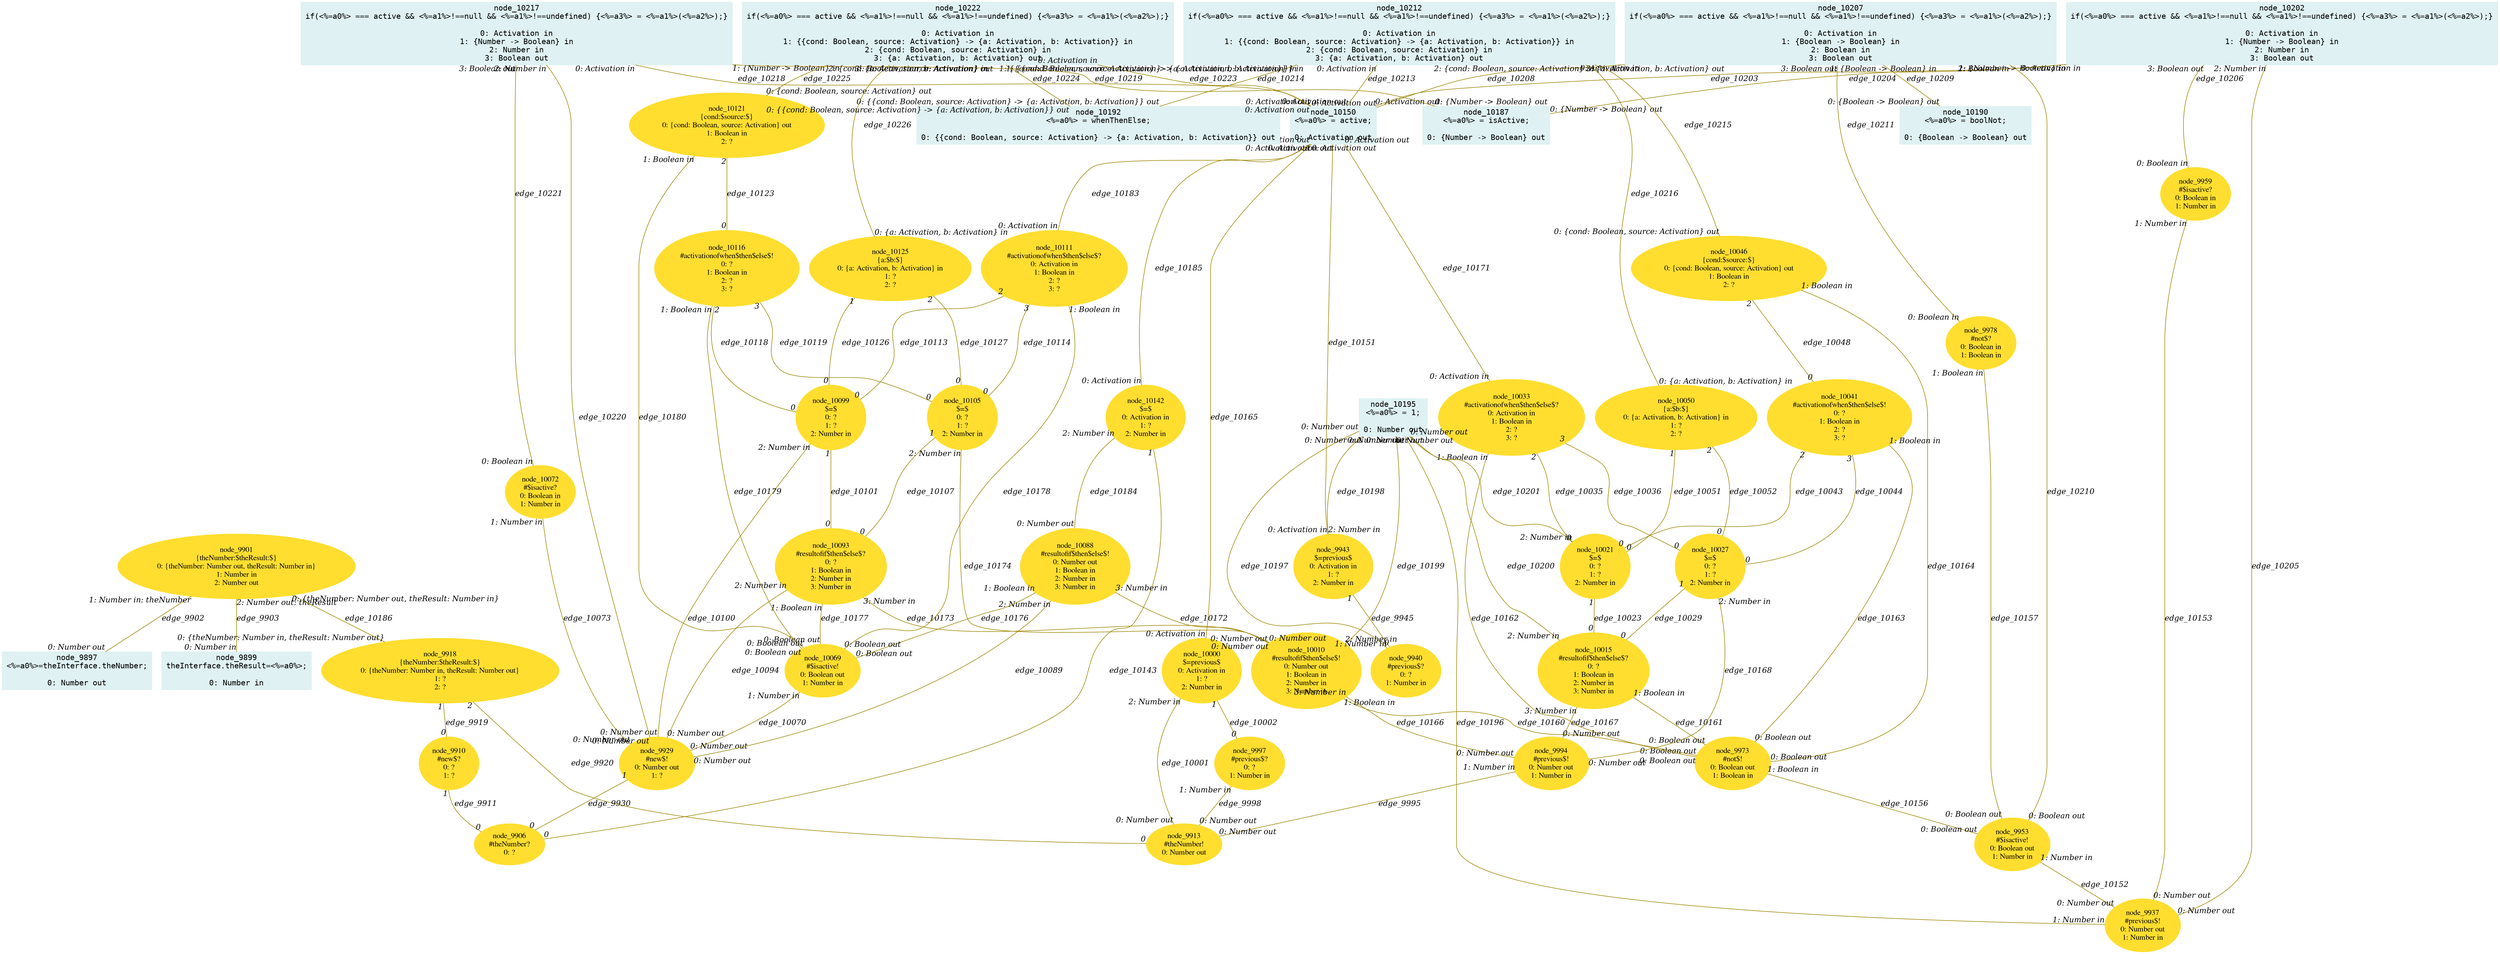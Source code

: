 digraph g{node_9897 [shape="box", style="filled", color="#dff1f2", fontname="Courier", label="node_9897
<%=a0%>=theInterface.theNumber;

0: Number out" ]
node_9899 [shape="box", style="filled", color="#dff1f2", fontname="Courier", label="node_9899
theInterface.theResult=<%=a0%>;

0: Number in" ]
node_9901 [shape="ellipse", style="filled", color="#ffde2f", fontname="Times", label="node_9901
{theNumber:$theResult:$}
0: {theNumber: Number out, theResult: Number in}
1: Number in
2: Number out" ]
node_9906 [shape="ellipse", style="filled", color="#ffde2f", fontname="Times", label="node_9906
#theNumber?
0: ?" ]
node_9910 [shape="ellipse", style="filled", color="#ffde2f", fontname="Times", label="node_9910
#new$?
0: ?
1: ?" ]
node_9913 [shape="ellipse", style="filled", color="#ffde2f", fontname="Times", label="node_9913
#theNumber!
0: Number out" ]
node_9918 [shape="ellipse", style="filled", color="#ffde2f", fontname="Times", label="node_9918
{theNumber:$theResult:$}
0: {theNumber: Number in, theResult: Number out}
1: ?
2: ?" ]
node_9929 [shape="ellipse", style="filled", color="#ffde2f", fontname="Times", label="node_9929
#new$!
0: Number out
1: ?" ]
node_9937 [shape="ellipse", style="filled", color="#ffde2f", fontname="Times", label="node_9937
#previous$!
0: Number out
1: Number in" ]
node_9940 [shape="ellipse", style="filled", color="#ffde2f", fontname="Times", label="node_9940
#previous$?
0: ?
1: Number in" ]
node_9943 [shape="ellipse", style="filled", color="#ffde2f", fontname="Times", label="node_9943
$=previous$
0: Activation in
1: ?
2: Number in" ]
node_9953 [shape="ellipse", style="filled", color="#ffde2f", fontname="Times", label="node_9953
#$isactive!
0: Boolean out
1: Number in" ]
node_9959 [shape="ellipse", style="filled", color="#ffde2f", fontname="Times", label="node_9959
#$isactive?
0: Boolean in
1: Number in" ]
node_9973 [shape="ellipse", style="filled", color="#ffde2f", fontname="Times", label="node_9973
#not$!
0: Boolean out
1: Boolean in" ]
node_9978 [shape="ellipse", style="filled", color="#ffde2f", fontname="Times", label="node_9978
#not$?
0: Boolean in
1: Boolean in" ]
node_9994 [shape="ellipse", style="filled", color="#ffde2f", fontname="Times", label="node_9994
#previous$!
0: Number out
1: Number in" ]
node_9997 [shape="ellipse", style="filled", color="#ffde2f", fontname="Times", label="node_9997
#previous$?
0: ?
1: Number in" ]
node_10000 [shape="ellipse", style="filled", color="#ffde2f", fontname="Times", label="node_10000
$=previous$
0: Activation in
1: ?
2: Number in" ]
node_10010 [shape="ellipse", style="filled", color="#ffde2f", fontname="Times", label="node_10010
#resultofif$then$else$!
0: Number out
1: Boolean in
2: Number in
3: Number in" ]
node_10015 [shape="ellipse", style="filled", color="#ffde2f", fontname="Times", label="node_10015
#resultofif$then$else$?
0: ?
1: Boolean in
2: Number in
3: Number in" ]
node_10021 [shape="ellipse", style="filled", color="#ffde2f", fontname="Times", label="node_10021
$=$
0: ?
1: ?
2: Number in" ]
node_10027 [shape="ellipse", style="filled", color="#ffde2f", fontname="Times", label="node_10027
$=$
0: ?
1: ?
2: Number in" ]
node_10033 [shape="ellipse", style="filled", color="#ffde2f", fontname="Times", label="node_10033
#activationofwhen$then$else$?
0: Activation in
1: Boolean in
2: ?
3: ?" ]
node_10041 [shape="ellipse", style="filled", color="#ffde2f", fontname="Times", label="node_10041
#activationofwhen$then$else$!
0: ?
1: Boolean in
2: ?
3: ?" ]
node_10046 [shape="ellipse", style="filled", color="#ffde2f", fontname="Times", label="node_10046
{cond:$source:$}
0: {cond: Boolean, source: Activation} out
1: Boolean in
2: ?" ]
node_10050 [shape="ellipse", style="filled", color="#ffde2f", fontname="Times", label="node_10050
{a:$b:$}
0: {a: Activation, b: Activation} in
1: ?
2: ?" ]
node_10069 [shape="ellipse", style="filled", color="#ffde2f", fontname="Times", label="node_10069
#$isactive!
0: Boolean out
1: Number in" ]
node_10072 [shape="ellipse", style="filled", color="#ffde2f", fontname="Times", label="node_10072
#$isactive?
0: Boolean in
1: Number in" ]
node_10088 [shape="ellipse", style="filled", color="#ffde2f", fontname="Times", label="node_10088
#resultofif$then$else$!
0: Number out
1: Boolean in
2: Number in
3: Number in" ]
node_10093 [shape="ellipse", style="filled", color="#ffde2f", fontname="Times", label="node_10093
#resultofif$then$else$?
0: ?
1: Boolean in
2: Number in
3: Number in" ]
node_10099 [shape="ellipse", style="filled", color="#ffde2f", fontname="Times", label="node_10099
$=$
0: ?
1: ?
2: Number in" ]
node_10105 [shape="ellipse", style="filled", color="#ffde2f", fontname="Times", label="node_10105
$=$
0: ?
1: ?
2: Number in" ]
node_10111 [shape="ellipse", style="filled", color="#ffde2f", fontname="Times", label="node_10111
#activationofwhen$then$else$?
0: Activation in
1: Boolean in
2: ?
3: ?" ]
node_10116 [shape="ellipse", style="filled", color="#ffde2f", fontname="Times", label="node_10116
#activationofwhen$then$else$!
0: ?
1: Boolean in
2: ?
3: ?" ]
node_10121 [shape="ellipse", style="filled", color="#ffde2f", fontname="Times", label="node_10121
{cond:$source:$}
0: {cond: Boolean, source: Activation} out
1: Boolean in
2: ?" ]
node_10125 [shape="ellipse", style="filled", color="#ffde2f", fontname="Times", label="node_10125
{a:$b:$}
0: {a: Activation, b: Activation} in
1: ?
2: ?" ]
node_10142 [shape="ellipse", style="filled", color="#ffde2f", fontname="Times", label="node_10142
$=$
0: Activation in
1: ?
2: Number in" ]
node_10150 [shape="box", style="filled", color="#dff1f2", fontname="Courier", label="node_10150
<%=a0%> = active;

0: Activation out" ]
node_10187 [shape="box", style="filled", color="#dff1f2", fontname="Courier", label="node_10187
<%=a0%> = isActive;

0: {Number -> Boolean} out" ]
node_10190 [shape="box", style="filled", color="#dff1f2", fontname="Courier", label="node_10190
<%=a0%> = boolNot;

0: {Boolean -> Boolean} out" ]
node_10192 [shape="box", style="filled", color="#dff1f2", fontname="Courier", label="node_10192
<%=a0%> = whenThenElse;

0: {{cond: Boolean, source: Activation} -> {a: Activation, b: Activation}} out" ]
node_10195 [shape="box", style="filled", color="#dff1f2", fontname="Courier", label="node_10195
<%=a0%> = 1;

0: Number out" ]
node_10202 [shape="box", style="filled", color="#dff1f2", fontname="Courier", label="node_10202
if(<%=a0%> === active && <%=a1%>!==null && <%=a1%>!==undefined) {<%=a3%> = <%=a1%>(<%=a2%>);}

0: Activation in
1: {Number -> Boolean} in
2: Number in
3: Boolean out" ]
node_10207 [shape="box", style="filled", color="#dff1f2", fontname="Courier", label="node_10207
if(<%=a0%> === active && <%=a1%>!==null && <%=a1%>!==undefined) {<%=a3%> = <%=a1%>(<%=a2%>);}

0: Activation in
1: {Boolean -> Boolean} in
2: Boolean in
3: Boolean out" ]
node_10212 [shape="box", style="filled", color="#dff1f2", fontname="Courier", label="node_10212
if(<%=a0%> === active && <%=a1%>!==null && <%=a1%>!==undefined) {<%=a3%> = <%=a1%>(<%=a2%>);}

0: Activation in
1: {{cond: Boolean, source: Activation} -> {a: Activation, b: Activation}} in
2: {cond: Boolean, source: Activation} in
3: {a: Activation, b: Activation} out" ]
node_10217 [shape="box", style="filled", color="#dff1f2", fontname="Courier", label="node_10217
if(<%=a0%> === active && <%=a1%>!==null && <%=a1%>!==undefined) {<%=a3%> = <%=a1%>(<%=a2%>);}

0: Activation in
1: {Number -> Boolean} in
2: Number in
3: Boolean out" ]
node_10222 [shape="box", style="filled", color="#dff1f2", fontname="Courier", label="node_10222
if(<%=a0%> === active && <%=a1%>!==null && <%=a1%>!==undefined) {<%=a3%> = <%=a1%>(<%=a2%>);}

0: Activation in
1: {{cond: Boolean, source: Activation} -> {a: Activation, b: Activation}} in
2: {cond: Boolean, source: Activation} in
3: {a: Activation, b: Activation} out" ]
node_9901 -> node_9897 [dir=none, arrowHead=none, fontname="Times-Italic", arrowsize=1, color="#9d8400", label="edge_9902",  headlabel="0: Number out", taillabel="1: Number in: theNumber" ]
node_9901 -> node_9899 [dir=none, arrowHead=none, fontname="Times-Italic", arrowsize=1, color="#9d8400", label="edge_9903",  headlabel="0: Number in", taillabel="2: Number out: theResult" ]
node_9910 -> node_9906 [dir=none, arrowHead=none, fontname="Times-Italic", arrowsize=1, color="#9d8400", label="edge_9911",  headlabel="0", taillabel="1" ]
node_9918 -> node_9910 [dir=none, arrowHead=none, fontname="Times-Italic", arrowsize=1, color="#9d8400", label="edge_9919",  headlabel="0", taillabel="1" ]
node_9918 -> node_9913 [dir=none, arrowHead=none, fontname="Times-Italic", arrowsize=1, color="#9d8400", label="edge_9920",  headlabel="0", taillabel="2" ]
node_9929 -> node_9906 [dir=none, arrowHead=none, fontname="Times-Italic", arrowsize=1, color="#9d8400", label="edge_9930",  headlabel="0", taillabel="1" ]
node_9943 -> node_9940 [dir=none, arrowHead=none, fontname="Times-Italic", arrowsize=1, color="#9d8400", label="edge_9945",  headlabel="0", taillabel="1" ]
node_9994 -> node_9913 [dir=none, arrowHead=none, fontname="Times-Italic", arrowsize=1, color="#9d8400", label="edge_9995",  headlabel="0: Number out", taillabel="1: Number in" ]
node_9997 -> node_9913 [dir=none, arrowHead=none, fontname="Times-Italic", arrowsize=1, color="#9d8400", label="edge_9998",  headlabel="0: Number out", taillabel="1: Number in" ]
node_10000 -> node_9913 [dir=none, arrowHead=none, fontname="Times-Italic", arrowsize=1, color="#9d8400", label="edge_10001",  headlabel="0: Number out", taillabel="2: Number in" ]
node_10000 -> node_9997 [dir=none, arrowHead=none, fontname="Times-Italic", arrowsize=1, color="#9d8400", label="edge_10002",  headlabel="0", taillabel="1" ]
node_10021 -> node_10015 [dir=none, arrowHead=none, fontname="Times-Italic", arrowsize=1, color="#9d8400", label="edge_10023",  headlabel="0", taillabel="1" ]
node_10027 -> node_10015 [dir=none, arrowHead=none, fontname="Times-Italic", arrowsize=1, color="#9d8400", label="edge_10029",  headlabel="0", taillabel="1" ]
node_10033 -> node_10021 [dir=none, arrowHead=none, fontname="Times-Italic", arrowsize=1, color="#9d8400", label="edge_10035",  headlabel="0", taillabel="2" ]
node_10033 -> node_10027 [dir=none, arrowHead=none, fontname="Times-Italic", arrowsize=1, color="#9d8400", label="edge_10036",  headlabel="0", taillabel="3" ]
node_10041 -> node_10021 [dir=none, arrowHead=none, fontname="Times-Italic", arrowsize=1, color="#9d8400", label="edge_10043",  headlabel="0", taillabel="2" ]
node_10041 -> node_10027 [dir=none, arrowHead=none, fontname="Times-Italic", arrowsize=1, color="#9d8400", label="edge_10044",  headlabel="0", taillabel="3" ]
node_10046 -> node_10041 [dir=none, arrowHead=none, fontname="Times-Italic", arrowsize=1, color="#9d8400", label="edge_10048",  headlabel="0", taillabel="2" ]
node_10050 -> node_10021 [dir=none, arrowHead=none, fontname="Times-Italic", arrowsize=1, color="#9d8400", label="edge_10051",  headlabel="0", taillabel="1" ]
node_10050 -> node_10027 [dir=none, arrowHead=none, fontname="Times-Italic", arrowsize=1, color="#9d8400", label="edge_10052",  headlabel="0", taillabel="2" ]
node_10069 -> node_9929 [dir=none, arrowHead=none, fontname="Times-Italic", arrowsize=1, color="#9d8400", label="edge_10070",  headlabel="0: Number out", taillabel="1: Number in" ]
node_10072 -> node_9929 [dir=none, arrowHead=none, fontname="Times-Italic", arrowsize=1, color="#9d8400", label="edge_10073",  headlabel="0: Number out", taillabel="1: Number in" ]
node_10088 -> node_9929 [dir=none, arrowHead=none, fontname="Times-Italic", arrowsize=1, color="#9d8400", label="edge_10089",  headlabel="0: Number out", taillabel="2: Number in" ]
node_10093 -> node_9929 [dir=none, arrowHead=none, fontname="Times-Italic", arrowsize=1, color="#9d8400", label="edge_10094",  headlabel="0: Number out", taillabel="2: Number in" ]
node_10099 -> node_9929 [dir=none, arrowHead=none, fontname="Times-Italic", arrowsize=1, color="#9d8400", label="edge_10100",  headlabel="0: Number out", taillabel="2: Number in" ]
node_10099 -> node_10093 [dir=none, arrowHead=none, fontname="Times-Italic", arrowsize=1, color="#9d8400", label="edge_10101",  headlabel="0", taillabel="1" ]
node_10105 -> node_10093 [dir=none, arrowHead=none, fontname="Times-Italic", arrowsize=1, color="#9d8400", label="edge_10107",  headlabel="0", taillabel="1" ]
node_10111 -> node_10099 [dir=none, arrowHead=none, fontname="Times-Italic", arrowsize=1, color="#9d8400", label="edge_10113",  headlabel="0", taillabel="2" ]
node_10111 -> node_10105 [dir=none, arrowHead=none, fontname="Times-Italic", arrowsize=1, color="#9d8400", label="edge_10114",  headlabel="0", taillabel="3" ]
node_10116 -> node_10099 [dir=none, arrowHead=none, fontname="Times-Italic", arrowsize=1, color="#9d8400", label="edge_10118",  headlabel="0", taillabel="2" ]
node_10116 -> node_10105 [dir=none, arrowHead=none, fontname="Times-Italic", arrowsize=1, color="#9d8400", label="edge_10119",  headlabel="0", taillabel="3" ]
node_10121 -> node_10116 [dir=none, arrowHead=none, fontname="Times-Italic", arrowsize=1, color="#9d8400", label="edge_10123",  headlabel="0", taillabel="2" ]
node_10125 -> node_10099 [dir=none, arrowHead=none, fontname="Times-Italic", arrowsize=1, color="#9d8400", label="edge_10126",  headlabel="0", taillabel="1" ]
node_10125 -> node_10105 [dir=none, arrowHead=none, fontname="Times-Italic", arrowsize=1, color="#9d8400", label="edge_10127",  headlabel="0", taillabel="2" ]
node_10142 -> node_9906 [dir=none, arrowHead=none, fontname="Times-Italic", arrowsize=1, color="#9d8400", label="edge_10143",  headlabel="0", taillabel="1" ]
node_10150 -> node_9943 [dir=none, arrowHead=none, fontname="Times-Italic", arrowsize=1, color="#9d8400", label="edge_10151",  headlabel="0: Activation in", taillabel="0: Activation out" ]
node_9953 -> node_9937 [dir=none, arrowHead=none, fontname="Times-Italic", arrowsize=1, color="#9d8400", label="edge_10152",  headlabel="0: Number out", taillabel="1: Number in" ]
node_9959 -> node_9937 [dir=none, arrowHead=none, fontname="Times-Italic", arrowsize=1, color="#9d8400", label="edge_10153",  headlabel="0: Number out", taillabel="1: Number in" ]
node_9973 -> node_9953 [dir=none, arrowHead=none, fontname="Times-Italic", arrowsize=1, color="#9d8400", label="edge_10156",  headlabel="0: Boolean out", taillabel="1: Boolean in" ]
node_9978 -> node_9953 [dir=none, arrowHead=none, fontname="Times-Italic", arrowsize=1, color="#9d8400", label="edge_10157",  headlabel="0: Boolean out", taillabel="1: Boolean in" ]
node_10010 -> node_9973 [dir=none, arrowHead=none, fontname="Times-Italic", arrowsize=1, color="#9d8400", label="edge_10160",  headlabel="0: Boolean out", taillabel="1: Boolean in" ]
node_10015 -> node_9973 [dir=none, arrowHead=none, fontname="Times-Italic", arrowsize=1, color="#9d8400", label="edge_10161",  headlabel="0: Boolean out", taillabel="1: Boolean in" ]
node_10033 -> node_9973 [dir=none, arrowHead=none, fontname="Times-Italic", arrowsize=1, color="#9d8400", label="edge_10162",  headlabel="0: Boolean out", taillabel="1: Boolean in" ]
node_10041 -> node_9973 [dir=none, arrowHead=none, fontname="Times-Italic", arrowsize=1, color="#9d8400", label="edge_10163",  headlabel="0: Boolean out", taillabel="1: Boolean in" ]
node_10046 -> node_9973 [dir=none, arrowHead=none, fontname="Times-Italic", arrowsize=1, color="#9d8400", label="edge_10164",  headlabel="0: Boolean out", taillabel="1: Boolean in" ]
node_10150 -> node_10000 [dir=none, arrowHead=none, fontname="Times-Italic", arrowsize=1, color="#9d8400", label="edge_10165",  headlabel="0: Activation in", taillabel="0: Activation out" ]
node_10010 -> node_9994 [dir=none, arrowHead=none, fontname="Times-Italic", arrowsize=1, color="#9d8400", label="edge_10166",  headlabel="0: Number out", taillabel="3: Number in" ]
node_10015 -> node_9994 [dir=none, arrowHead=none, fontname="Times-Italic", arrowsize=1, color="#9d8400", label="edge_10167",  headlabel="0: Number out", taillabel="3: Number in" ]
node_10027 -> node_9994 [dir=none, arrowHead=none, fontname="Times-Italic", arrowsize=1, color="#9d8400", label="edge_10168",  headlabel="0: Number out", taillabel="2: Number in" ]
node_10150 -> node_10033 [dir=none, arrowHead=none, fontname="Times-Italic", arrowsize=1, color="#9d8400", label="edge_10171",  headlabel="0: Activation in", taillabel="0: Activation out" ]
node_10088 -> node_10010 [dir=none, arrowHead=none, fontname="Times-Italic", arrowsize=1, color="#9d8400", label="edge_10172",  headlabel="0: Number out", taillabel="3: Number in" ]
node_10093 -> node_10010 [dir=none, arrowHead=none, fontname="Times-Italic", arrowsize=1, color="#9d8400", label="edge_10173",  headlabel="0: Number out", taillabel="3: Number in" ]
node_10105 -> node_10010 [dir=none, arrowHead=none, fontname="Times-Italic", arrowsize=1, color="#9d8400", label="edge_10174",  headlabel="0: Number out", taillabel="2: Number in" ]
node_10088 -> node_10069 [dir=none, arrowHead=none, fontname="Times-Italic", arrowsize=1, color="#9d8400", label="edge_10176",  headlabel="0: Boolean out", taillabel="1: Boolean in" ]
node_10093 -> node_10069 [dir=none, arrowHead=none, fontname="Times-Italic", arrowsize=1, color="#9d8400", label="edge_10177",  headlabel="0: Boolean out", taillabel="1: Boolean in" ]
node_10111 -> node_10069 [dir=none, arrowHead=none, fontname="Times-Italic", arrowsize=1, color="#9d8400", label="edge_10178",  headlabel="0: Boolean out", taillabel="1: Boolean in" ]
node_10116 -> node_10069 [dir=none, arrowHead=none, fontname="Times-Italic", arrowsize=1, color="#9d8400", label="edge_10179",  headlabel="0: Boolean out", taillabel="1: Boolean in" ]
node_10121 -> node_10069 [dir=none, arrowHead=none, fontname="Times-Italic", arrowsize=1, color="#9d8400", label="edge_10180",  headlabel="0: Boolean out", taillabel="1: Boolean in" ]
node_10150 -> node_10111 [dir=none, arrowHead=none, fontname="Times-Italic", arrowsize=1, color="#9d8400", label="edge_10183",  headlabel="0: Activation in", taillabel="0: Activation out" ]
node_10142 -> node_10088 [dir=none, arrowHead=none, fontname="Times-Italic", arrowsize=1, color="#9d8400", label="edge_10184",  headlabel="0: Number out", taillabel="2: Number in" ]
node_10150 -> node_10142 [dir=none, arrowHead=none, fontname="Times-Italic", arrowsize=1, color="#9d8400", label="edge_10185",  headlabel="0: Activation in", taillabel="0: Activation out" ]
node_9901 -> node_9918 [dir=none, arrowHead=none, fontname="Times-Italic", arrowsize=1, color="#9d8400", label="edge_10186",  headlabel="0: {theNumber: Number in, theResult: Number out}", taillabel="0: {theNumber: Number out, theResult: Number in}" ]
node_10195 -> node_9937 [dir=none, arrowHead=none, fontname="Times-Italic", arrowsize=1, color="#9d8400", label="edge_10196",  headlabel="1: Number in", taillabel="0: Number out" ]
node_10195 -> node_9940 [dir=none, arrowHead=none, fontname="Times-Italic", arrowsize=1, color="#9d8400", label="edge_10197",  headlabel="1: Number in", taillabel="0: Number out" ]
node_10195 -> node_9943 [dir=none, arrowHead=none, fontname="Times-Italic", arrowsize=1, color="#9d8400", label="edge_10198",  headlabel="2: Number in", taillabel="0: Number out" ]
node_10195 -> node_10010 [dir=none, arrowHead=none, fontname="Times-Italic", arrowsize=1, color="#9d8400", label="edge_10199",  headlabel="2: Number in", taillabel="0: Number out" ]
node_10195 -> node_10015 [dir=none, arrowHead=none, fontname="Times-Italic", arrowsize=1, color="#9d8400", label="edge_10200",  headlabel="2: Number in", taillabel="0: Number out" ]
node_10195 -> node_10021 [dir=none, arrowHead=none, fontname="Times-Italic", arrowsize=1, color="#9d8400", label="edge_10201",  headlabel="2: Number in", taillabel="0: Number out" ]
node_10202 -> node_10150 [dir=none, arrowHead=none, fontname="Times-Italic", arrowsize=1, color="#9d8400", label="edge_10203",  headlabel="0: Activation out", taillabel="0: Activation in" ]
node_10202 -> node_10187 [dir=none, arrowHead=none, fontname="Times-Italic", arrowsize=1, color="#9d8400", label="edge_10204",  headlabel="0: {Number -> Boolean} out", taillabel="1: {Number -> Boolean} in" ]
node_10202 -> node_9937 [dir=none, arrowHead=none, fontname="Times-Italic", arrowsize=1, color="#9d8400", label="edge_10205",  headlabel="0: Number out", taillabel="2: Number in" ]
node_10202 -> node_9959 [dir=none, arrowHead=none, fontname="Times-Italic", arrowsize=1, color="#9d8400", label="edge_10206",  headlabel="0: Boolean in", taillabel="3: Boolean out" ]
node_10207 -> node_10150 [dir=none, arrowHead=none, fontname="Times-Italic", arrowsize=1, color="#9d8400", label="edge_10208",  headlabel="0: Activation out", taillabel="0: Activation in" ]
node_10207 -> node_10190 [dir=none, arrowHead=none, fontname="Times-Italic", arrowsize=1, color="#9d8400", label="edge_10209",  headlabel="0: {Boolean -> Boolean} out", taillabel="1: {Boolean -> Boolean} in" ]
node_10207 -> node_9953 [dir=none, arrowHead=none, fontname="Times-Italic", arrowsize=1, color="#9d8400", label="edge_10210",  headlabel="0: Boolean out", taillabel="2: Boolean in" ]
node_10207 -> node_9978 [dir=none, arrowHead=none, fontname="Times-Italic", arrowsize=1, color="#9d8400", label="edge_10211",  headlabel="0: Boolean in", taillabel="3: Boolean out" ]
node_10212 -> node_10150 [dir=none, arrowHead=none, fontname="Times-Italic", arrowsize=1, color="#9d8400", label="edge_10213",  headlabel="0: Activation out", taillabel="0: Activation in" ]
node_10212 -> node_10192 [dir=none, arrowHead=none, fontname="Times-Italic", arrowsize=1, color="#9d8400", label="edge_10214",  headlabel="0: {{cond: Boolean, source: Activation} -> {a: Activation, b: Activation}} out", taillabel="1: {{cond: Boolean, source: Activation} -> {a: Activation, b: Activation}} in" ]
node_10212 -> node_10046 [dir=none, arrowHead=none, fontname="Times-Italic", arrowsize=1, color="#9d8400", label="edge_10215",  headlabel="0: {cond: Boolean, source: Activation} out", taillabel="2: {cond: Boolean, source: Activation} in" ]
node_10212 -> node_10050 [dir=none, arrowHead=none, fontname="Times-Italic", arrowsize=1, color="#9d8400", label="edge_10216",  headlabel="0: {a: Activation, b: Activation} in", taillabel="3: {a: Activation, b: Activation} out" ]
node_10217 -> node_10150 [dir=none, arrowHead=none, fontname="Times-Italic", arrowsize=1, color="#9d8400", label="edge_10218",  headlabel="0: Activation out", taillabel="0: Activation in" ]
node_10217 -> node_10187 [dir=none, arrowHead=none, fontname="Times-Italic", arrowsize=1, color="#9d8400", label="edge_10219",  headlabel="0: {Number -> Boolean} out", taillabel="1: {Number -> Boolean} in" ]
node_10217 -> node_9929 [dir=none, arrowHead=none, fontname="Times-Italic", arrowsize=1, color="#9d8400", label="edge_10220",  headlabel="0: Number out", taillabel="2: Number in" ]
node_10217 -> node_10072 [dir=none, arrowHead=none, fontname="Times-Italic", arrowsize=1, color="#9d8400", label="edge_10221",  headlabel="0: Boolean in", taillabel="3: Boolean out" ]
node_10222 -> node_10150 [dir=none, arrowHead=none, fontname="Times-Italic", arrowsize=1, color="#9d8400", label="edge_10223",  headlabel="0: Activation out", taillabel="0: Activation in" ]
node_10222 -> node_10192 [dir=none, arrowHead=none, fontname="Times-Italic", arrowsize=1, color="#9d8400", label="edge_10224",  headlabel="0: {{cond: Boolean, source: Activation} -> {a: Activation, b: Activation}} out", taillabel="1: {{cond: Boolean, source: Activation} -> {a: Activation, b: Activation}} in" ]
node_10222 -> node_10121 [dir=none, arrowHead=none, fontname="Times-Italic", arrowsize=1, color="#9d8400", label="edge_10225",  headlabel="0: {cond: Boolean, source: Activation} out", taillabel="2: {cond: Boolean, source: Activation} in" ]
node_10222 -> node_10125 [dir=none, arrowHead=none, fontname="Times-Italic", arrowsize=1, color="#9d8400", label="edge_10226",  headlabel="0: {a: Activation, b: Activation} in", taillabel="3: {a: Activation, b: Activation} out" ]
}